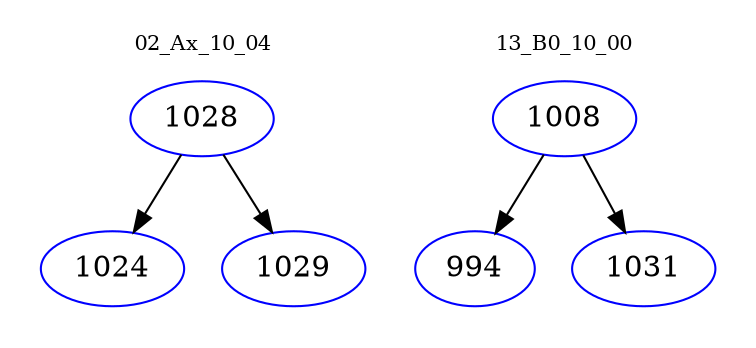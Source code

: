 digraph{
subgraph cluster_0 {
color = white
label = "02_Ax_10_04";
fontsize=10;
T0_1028 [label="1028", color="blue"]
T0_1028 -> T0_1024 [color="black"]
T0_1024 [label="1024", color="blue"]
T0_1028 -> T0_1029 [color="black"]
T0_1029 [label="1029", color="blue"]
}
subgraph cluster_1 {
color = white
label = "13_B0_10_00";
fontsize=10;
T1_1008 [label="1008", color="blue"]
T1_1008 -> T1_994 [color="black"]
T1_994 [label="994", color="blue"]
T1_1008 -> T1_1031 [color="black"]
T1_1031 [label="1031", color="blue"]
}
}
